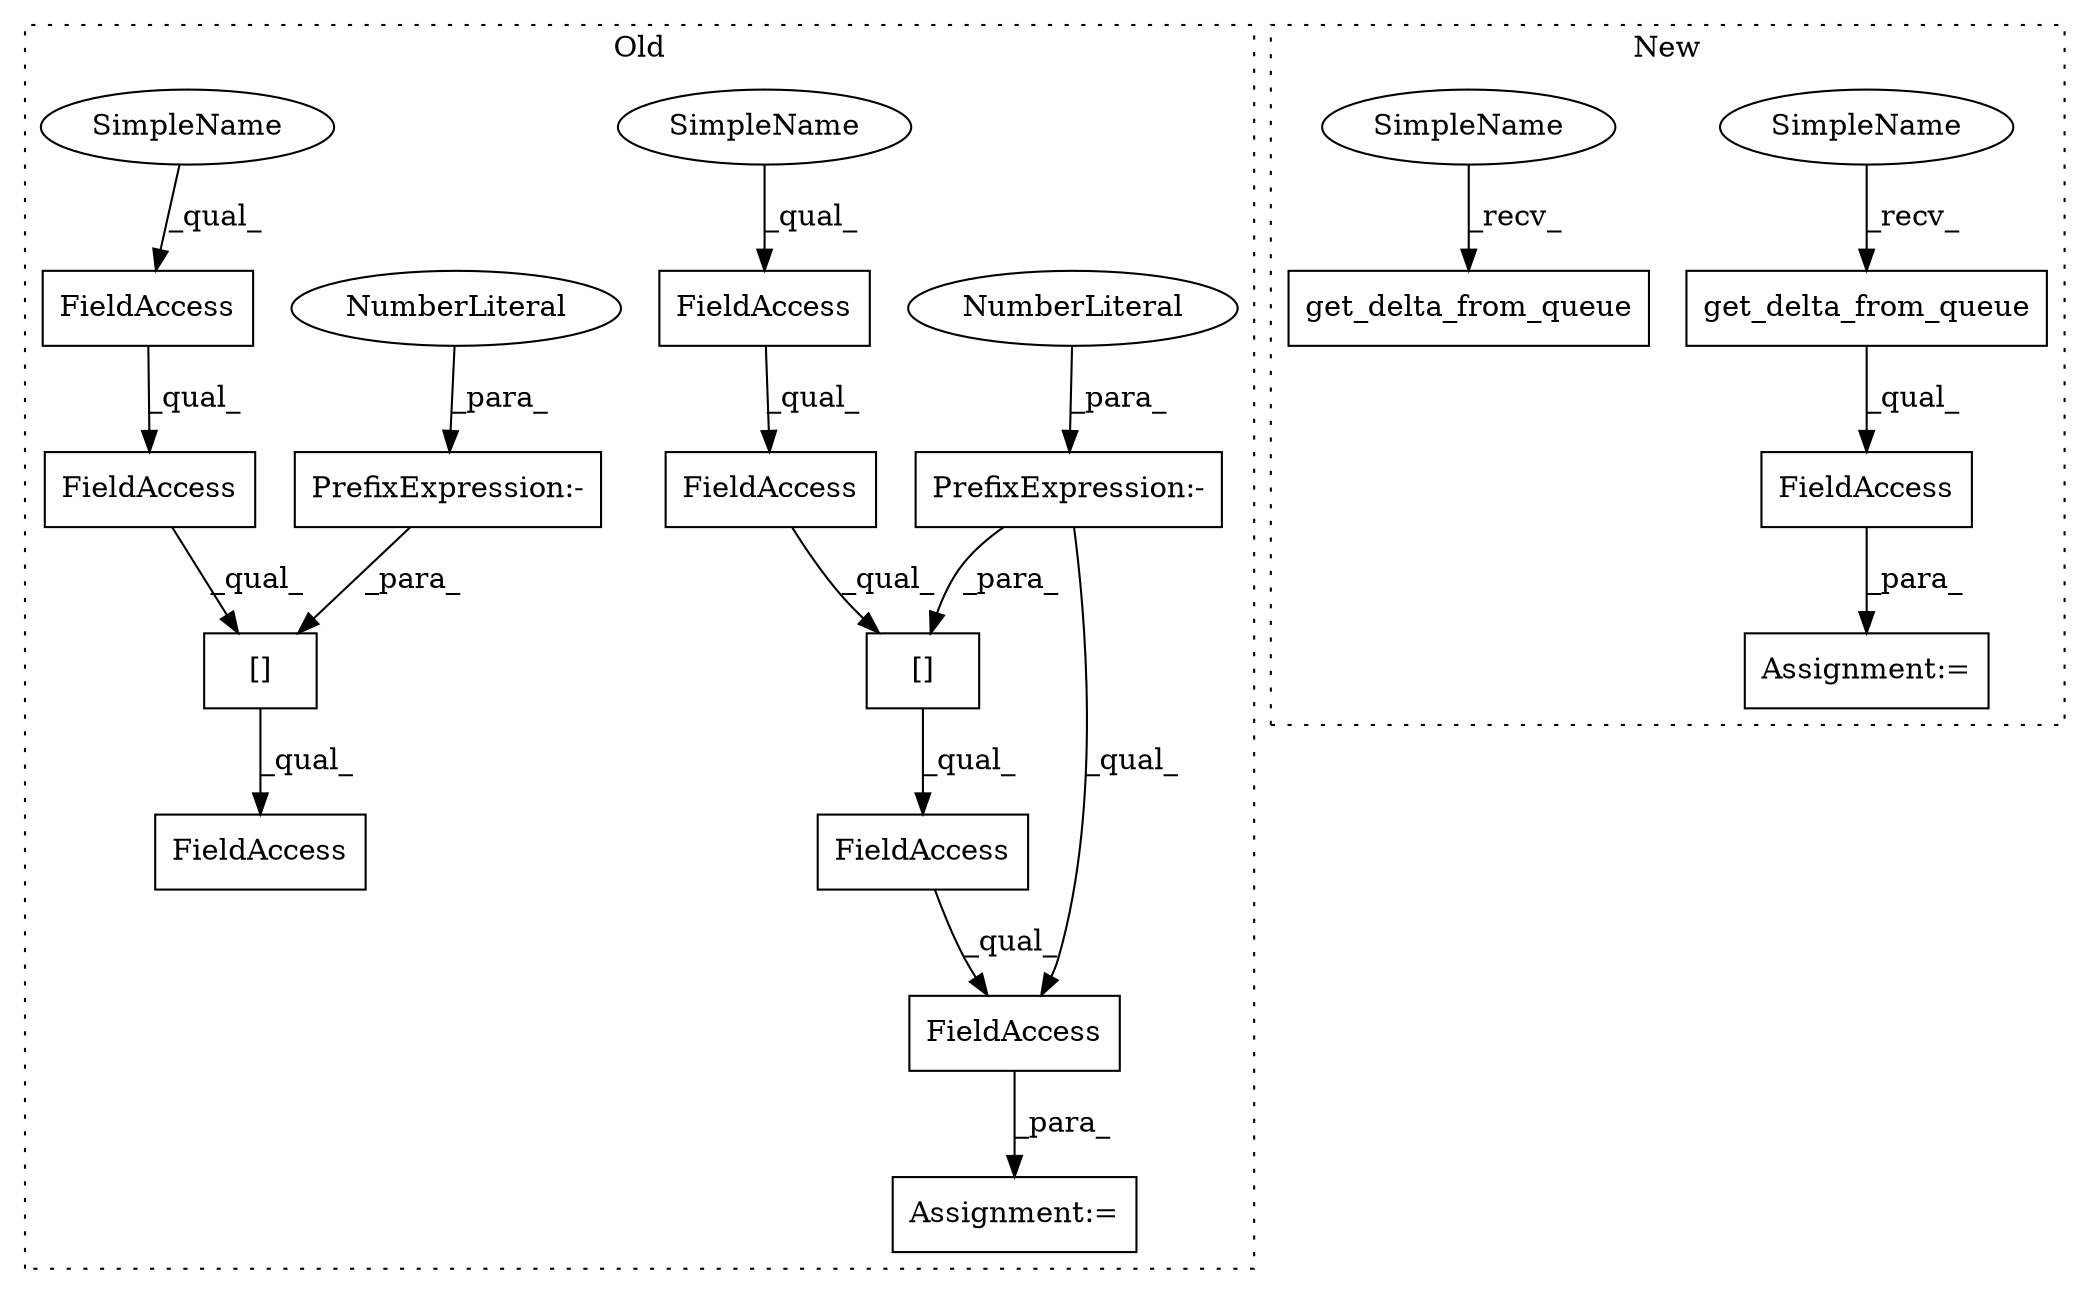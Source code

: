 digraph G {
subgraph cluster0 {
1 [label="[]" a="2" s="14057,14085" l="26,1" shape="box"];
3 [label="PrefixExpression:-" a="38" s="14083" l="1" shape="box"];
4 [label="NumberLiteral" a="34" s="14084" l="1" shape="ellipse"];
5 [label="FieldAccess" a="22" s="14057" l="25" shape="box"];
6 [label="FieldAccess" a="22" s="14057" l="18" shape="box"];
7 [label="FieldAccess" a="22" s="13718" l="18" shape="box"];
8 [label="FieldAccess" a="22" s="14057" l="35" shape="box"];
10 [label="FieldAccess" a="22" s="14057" l="47" shape="box"];
12 [label="Assignment:=" a="7" s="14056" l="1" shape="box"];
13 [label="FieldAccess" a="22" s="13718" l="25" shape="box"];
14 [label="[]" a="2" s="13718,13746" l="26,1" shape="box"];
15 [label="FieldAccess" a="22" s="13718" l="35" shape="box"];
17 [label="PrefixExpression:-" a="38" s="13744" l="1" shape="box"];
18 [label="NumberLiteral" a="34" s="13745" l="1" shape="ellipse"];
19 [label="SimpleName" a="42" s="14057" l="4" shape="ellipse"];
20 [label="SimpleName" a="42" s="13718" l="4" shape="ellipse"];
label = "Old";
style="dotted";
}
subgraph cluster1 {
2 [label="get_delta_from_queue" a="32" s="12581" l="22" shape="box"];
9 [label="FieldAccess" a="22" s="12576" l="39" shape="box"];
11 [label="Assignment:=" a="7" s="12575" l="1" shape="box"];
16 [label="get_delta_from_queue" a="32" s="12913" l="22" shape="box"];
21 [label="SimpleName" a="42" s="12576" l="4" shape="ellipse"];
22 [label="SimpleName" a="42" s="12908" l="4" shape="ellipse"];
label = "New";
style="dotted";
}
1 -> 8 [label="_qual_"];
2 -> 9 [label="_qual_"];
3 -> 1 [label="_para_"];
3 -> 10 [label="_qual_"];
4 -> 3 [label="_para_"];
5 -> 1 [label="_qual_"];
6 -> 5 [label="_qual_"];
7 -> 13 [label="_qual_"];
8 -> 10 [label="_qual_"];
9 -> 11 [label="_para_"];
10 -> 12 [label="_para_"];
13 -> 14 [label="_qual_"];
14 -> 15 [label="_qual_"];
17 -> 14 [label="_para_"];
18 -> 17 [label="_para_"];
19 -> 6 [label="_qual_"];
20 -> 7 [label="_qual_"];
21 -> 2 [label="_recv_"];
22 -> 16 [label="_recv_"];
}
